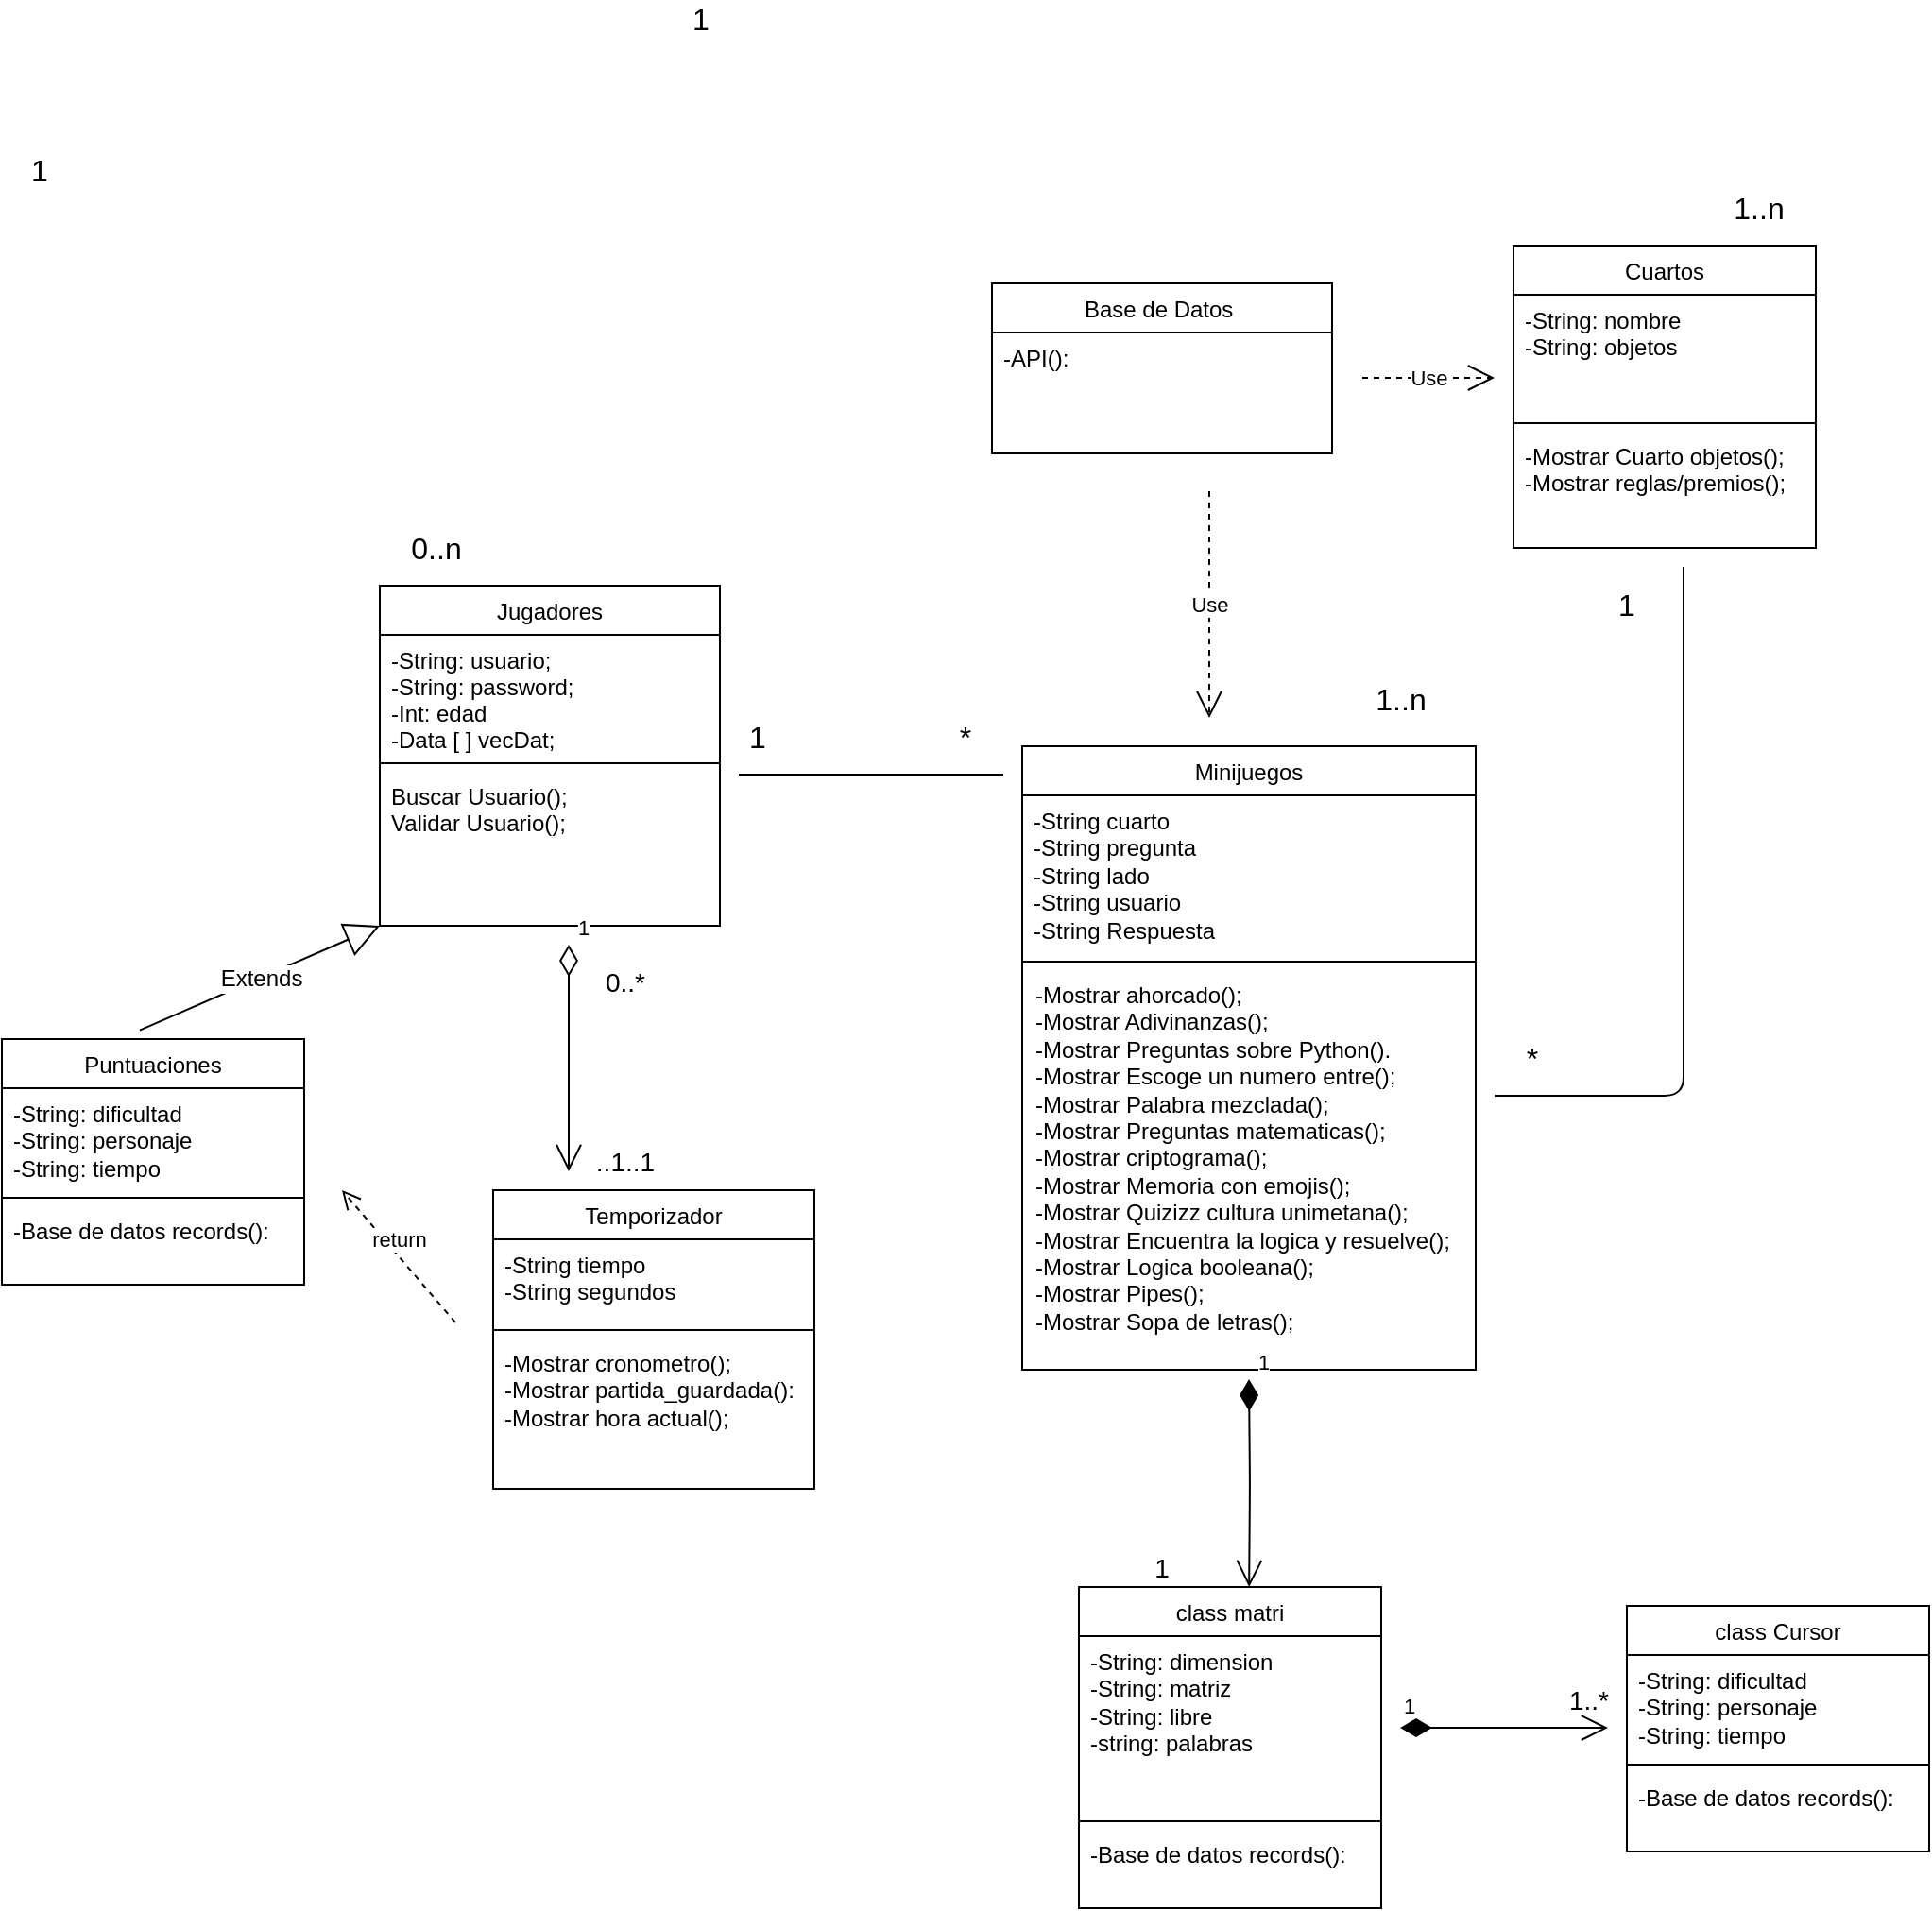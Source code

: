 <mxfile version="14.5.7" type="device"><diagram id="C5RBs43oDa-KdzZeNtuy" name="Page-1"><mxGraphModel dx="2591" dy="2008" grid="1" gridSize="10" guides="1" tooltips="1" connect="1" arrows="1" fold="1" page="1" pageScale="1" pageWidth="827" pageHeight="1169" math="0" shadow="0"><root><mxCell id="WIyWlLk6GJQsqaUBKTNV-0"/><mxCell id="WIyWlLk6GJQsqaUBKTNV-1" parent="WIyWlLk6GJQsqaUBKTNV-0"/><mxCell id="zkfFHV4jXpPFQw0GAbJ--13" value="Minijuegos" style="swimlane;fontStyle=0;align=center;verticalAlign=top;childLayout=stackLayout;horizontal=1;startSize=26;horizontalStack=0;resizeParent=1;resizeLast=0;collapsible=1;marginBottom=0;rounded=0;shadow=0;strokeWidth=1;" parent="WIyWlLk6GJQsqaUBKTNV-1" vertex="1"><mxGeometry x="470" y="245" width="240" height="330" as="geometry"><mxRectangle x="340" y="380" width="170" height="26" as="alternateBounds"/></mxGeometry></mxCell><mxCell id="OSmsDI3j484lQa9rct_s-31" value="-String cuarto&lt;br&gt;-String pregunta&lt;br&gt;-String lado&lt;br&gt;-String usuario&lt;br&gt;-String Respuesta" style="text;html=1;strokeColor=none;fillColor=none;align=left;verticalAlign=top;whiteSpace=wrap;rounded=0;fontSize=12;spacingRight=4;spacingLeft=4;" parent="zkfFHV4jXpPFQw0GAbJ--13" vertex="1"><mxGeometry y="26" width="240" height="84" as="geometry"/></mxCell><mxCell id="OSmsDI3j484lQa9rct_s-32" value="" style="line;strokeWidth=1;fillColor=none;align=left;verticalAlign=middle;spacingTop=-1;spacingLeft=3;spacingRight=3;rotatable=0;labelPosition=right;points=[];portConstraint=eastwest;fontSize=12;html=0;" parent="zkfFHV4jXpPFQw0GAbJ--13" vertex="1"><mxGeometry y="110" width="240" height="8" as="geometry"/></mxCell><mxCell id="OSmsDI3j484lQa9rct_s-30" value="-Mostrar ahorcado();&lt;br&gt;-Mostrar Adivinanzas();&lt;br&gt;-Mostrar Preguntas sobre Python().&lt;br&gt;-Mostrar Escoge un numero entre();&lt;br&gt;-Mostrar Palabra mezclada();&lt;br&gt;-Mostrar Preguntas matematicas();&lt;br&gt;-Mostrar criptograma();&lt;br&gt;-Mostrar Memoria con emojis();&lt;br&gt;-Mostrar Quizizz cultura unimetana();&lt;br&gt;-Mostrar Encuentra la logica y resuelve();&lt;br&gt;-Mostrar Logica booleana();&lt;br&gt;-Mostrar Pipes();&lt;br&gt;-Mostrar Sopa de letras();&lt;br&gt;&lt;br&gt;&lt;br&gt;&lt;br&gt;&lt;br&gt;&lt;br&gt;&lt;br&gt;&lt;br&gt;&lt;br&gt;&amp;nbsp;" style="text;html=1;strokeColor=none;fillColor=none;align=left;verticalAlign=top;whiteSpace=wrap;rounded=0;fontSize=12;spacingRight=4;spacingLeft=5;" parent="zkfFHV4jXpPFQw0GAbJ--13" vertex="1"><mxGeometry y="118" width="240" height="212" as="geometry"/></mxCell><mxCell id="zkfFHV4jXpPFQw0GAbJ--17" value="Jugadores" style="swimlane;fontStyle=0;align=center;verticalAlign=top;childLayout=stackLayout;horizontal=1;startSize=26;horizontalStack=0;resizeParent=1;resizeLast=0;collapsible=1;marginBottom=0;rounded=0;shadow=0;strokeWidth=1;" parent="WIyWlLk6GJQsqaUBKTNV-1" vertex="1"><mxGeometry x="130" y="160" width="180" height="180" as="geometry"><mxRectangle x="550" y="140" width="160" height="26" as="alternateBounds"/></mxGeometry></mxCell><mxCell id="OSmsDI3j484lQa9rct_s-14" value="-String: usuario;&#10;-String: password;&#10;-Int: edad&#10;-Data [ ] vecDat; " style="text;align=left;verticalAlign=top;spacingLeft=4;spacingRight=4;overflow=hidden;rotatable=0;points=[[0,0.5],[1,0.5]];portConstraint=eastwest;" parent="zkfFHV4jXpPFQw0GAbJ--17" vertex="1"><mxGeometry y="26" width="180" height="64" as="geometry"/></mxCell><mxCell id="OSmsDI3j484lQa9rct_s-15" value="" style="line;strokeWidth=1;fillColor=none;align=left;verticalAlign=middle;spacingTop=-1;spacingLeft=3;spacingRight=3;rotatable=0;labelPosition=right;points=[];portConstraint=eastwest;html=0;" parent="zkfFHV4jXpPFQw0GAbJ--17" vertex="1"><mxGeometry y="90" width="180" height="8" as="geometry"/></mxCell><mxCell id="OSmsDI3j484lQa9rct_s-17" value="Buscar Usuario();&#10;Validar Usuario();" style="text;align=left;verticalAlign=top;spacingLeft=4;spacingRight=4;overflow=hidden;rotatable=0;points=[[0,0.5],[1,0.5]];portConstraint=eastwest;" parent="zkfFHV4jXpPFQw0GAbJ--17" vertex="1"><mxGeometry y="98" width="180" height="64" as="geometry"/></mxCell><mxCell id="OSmsDI3j484lQa9rct_s-10" value="Cuartos" style="swimlane;fontStyle=0;align=center;verticalAlign=top;childLayout=stackLayout;horizontal=1;startSize=26;horizontalStack=0;resizeParent=1;resizeLast=0;collapsible=1;marginBottom=0;rounded=0;shadow=0;strokeWidth=1;" parent="WIyWlLk6GJQsqaUBKTNV-1" vertex="1"><mxGeometry x="730" y="-20" width="160" height="160" as="geometry"><mxRectangle x="130" y="380" width="160" height="26" as="alternateBounds"/></mxGeometry></mxCell><mxCell id="OSmsDI3j484lQa9rct_s-55" value="-String: nombre&amp;nbsp;&lt;br&gt;-String: objetos&amp;nbsp;" style="text;html=1;strokeColor=none;fillColor=none;align=left;verticalAlign=top;whiteSpace=wrap;rounded=0;fontSize=12;spacingRight=4;spacingLeft=4;" parent="OSmsDI3j484lQa9rct_s-10" vertex="1"><mxGeometry y="26" width="160" height="64" as="geometry"/></mxCell><mxCell id="OSmsDI3j484lQa9rct_s-56" value="" style="line;strokeWidth=1;fillColor=none;align=left;verticalAlign=middle;spacingTop=-1;spacingLeft=3;spacingRight=3;rotatable=0;labelPosition=right;points=[];portConstraint=eastwest;fontSize=12;html=0;" parent="OSmsDI3j484lQa9rct_s-10" vertex="1"><mxGeometry y="90" width="160" height="8" as="geometry"/></mxCell><mxCell id="OSmsDI3j484lQa9rct_s-57" value="-Mostrar Cuarto objetos();&lt;br&gt;-Mostrar reglas/premios();" style="text;html=1;strokeColor=none;fillColor=none;align=left;verticalAlign=top;whiteSpace=wrap;rounded=0;fontSize=12;spacingRight=4;spacingLeft=4;" parent="OSmsDI3j484lQa9rct_s-10" vertex="1"><mxGeometry y="98" width="160" height="52" as="geometry"/></mxCell><mxCell id="OSmsDI3j484lQa9rct_s-20" value="1" style="text;html=1;strokeColor=none;fillColor=none;align=center;verticalAlign=middle;whiteSpace=wrap;rounded=0;fontSize=16;" parent="WIyWlLk6GJQsqaUBKTNV-1" vertex="1"><mxGeometry x="280" y="-150" width="40" height="20" as="geometry"/></mxCell><mxCell id="OSmsDI3j484lQa9rct_s-22" value="Puntuaciones" style="swimlane;fontStyle=0;align=center;verticalAlign=top;childLayout=stackLayout;horizontal=1;startSize=26;horizontalStack=0;resizeParent=1;resizeLast=0;collapsible=1;marginBottom=0;rounded=0;shadow=0;strokeWidth=1;" parent="WIyWlLk6GJQsqaUBKTNV-1" vertex="1"><mxGeometry x="-70" y="400" width="160" height="130" as="geometry"><mxRectangle x="340" y="380" width="170" height="26" as="alternateBounds"/></mxGeometry></mxCell><mxCell id="OSmsDI3j484lQa9rct_s-24" value="-String: dificultad&lt;br&gt;-String: personaje&lt;br&gt;-String: tiempo" style="text;html=1;strokeColor=none;fillColor=none;align=left;verticalAlign=top;whiteSpace=wrap;rounded=0;fontSize=12;spacingRight=4;spacingLeft=4;" parent="OSmsDI3j484lQa9rct_s-22" vertex="1"><mxGeometry y="26" width="160" height="54" as="geometry"/></mxCell><mxCell id="9XJ_G15AtkJaPKXR2o7i-0" value="" style="line;strokeWidth=1;fillColor=none;align=left;verticalAlign=middle;spacingTop=-1;spacingLeft=3;spacingRight=3;rotatable=0;labelPosition=right;points=[];portConstraint=eastwest;" vertex="1" parent="OSmsDI3j484lQa9rct_s-22"><mxGeometry y="80" width="160" height="8" as="geometry"/></mxCell><mxCell id="9XJ_G15AtkJaPKXR2o7i-1" value="-Base de datos records():" style="text;html=1;strokeColor=none;fillColor=none;align=left;verticalAlign=top;whiteSpace=wrap;rounded=0;spacingRight=4;spacingLeft=4;" vertex="1" parent="OSmsDI3j484lQa9rct_s-22"><mxGeometry y="88" width="160" height="42" as="geometry"/></mxCell><mxCell id="OSmsDI3j484lQa9rct_s-23" value="Extends" style="endArrow=block;endSize=16;endFill=0;html=1;fontSize=12;entryX=0;entryY=1;entryDx=0;entryDy=0;exitX=0.456;exitY=-0.036;exitDx=0;exitDy=0;exitPerimeter=0;" parent="WIyWlLk6GJQsqaUBKTNV-1" source="OSmsDI3j484lQa9rct_s-22" target="zkfFHV4jXpPFQw0GAbJ--17" edge="1"><mxGeometry width="160" relative="1" as="geometry"><mxPoint x="240" y="310" as="sourcePoint"/><mxPoint x="400" y="310" as="targetPoint"/></mxGeometry></mxCell><mxCell id="OSmsDI3j484lQa9rct_s-28" value="0..n" style="text;html=1;strokeColor=none;fillColor=none;align=center;verticalAlign=middle;whiteSpace=wrap;rounded=0;fontSize=16;" parent="WIyWlLk6GJQsqaUBKTNV-1" vertex="1"><mxGeometry x="140" y="130" width="40" height="20" as="geometry"/></mxCell><mxCell id="OSmsDI3j484lQa9rct_s-42" value="Temporizador" style="swimlane;fontStyle=0;align=center;verticalAlign=top;childLayout=stackLayout;horizontal=1;startSize=26;horizontalStack=0;resizeParent=1;resizeLast=0;collapsible=1;marginBottom=0;rounded=0;shadow=0;strokeWidth=1;" parent="WIyWlLk6GJQsqaUBKTNV-1" vertex="1"><mxGeometry x="190" y="480" width="170" height="158" as="geometry"><mxRectangle x="130" y="380" width="160" height="26" as="alternateBounds"/></mxGeometry></mxCell><mxCell id="OSmsDI3j484lQa9rct_s-46" value="-String tiempo&lt;br&gt;-String segundos" style="text;html=1;strokeColor=none;fillColor=none;align=left;verticalAlign=top;whiteSpace=wrap;rounded=0;fontSize=12;spacingRight=4;spacingLeft=4;" parent="OSmsDI3j484lQa9rct_s-42" vertex="1"><mxGeometry y="26" width="170" height="44" as="geometry"/></mxCell><mxCell id="OSmsDI3j484lQa9rct_s-47" value="" style="line;strokeWidth=1;fillColor=none;align=left;verticalAlign=middle;spacingTop=-1;spacingLeft=3;spacingRight=3;rotatable=0;labelPosition=right;points=[];portConstraint=eastwest;fontSize=12;html=0;" parent="OSmsDI3j484lQa9rct_s-42" vertex="1"><mxGeometry y="70" width="170" height="8" as="geometry"/></mxCell><mxCell id="OSmsDI3j484lQa9rct_s-48" value="-Mostrar cronometro();&lt;br&gt;-Mostrar partida_guardada():&amp;nbsp;&lt;br&gt;-Mostrar hora actual();" style="text;html=1;strokeColor=none;fillColor=none;align=left;verticalAlign=top;whiteSpace=wrap;rounded=0;fontSize=12;spacingRight=4;spacingLeft=4;" parent="OSmsDI3j484lQa9rct_s-42" vertex="1"><mxGeometry y="78" width="170" height="72" as="geometry"/></mxCell><mxCell id="9XJ_G15AtkJaPKXR2o7i-4" value="Base de Datos " style="swimlane;fontStyle=0;align=center;verticalAlign=top;childLayout=stackLayout;horizontal=1;startSize=26;horizontalStack=0;resizeParent=1;resizeLast=0;collapsible=1;marginBottom=0;rounded=0;shadow=0;strokeWidth=1;" vertex="1" parent="WIyWlLk6GJQsqaUBKTNV-1"><mxGeometry x="454" width="180" height="90" as="geometry"><mxRectangle x="550" y="140" width="160" height="26" as="alternateBounds"/></mxGeometry></mxCell><mxCell id="9XJ_G15AtkJaPKXR2o7i-5" value="-API():" style="text;align=left;verticalAlign=top;spacingLeft=4;spacingRight=4;overflow=hidden;rotatable=0;points=[[0,0.5],[1,0.5]];portConstraint=eastwest;" vertex="1" parent="9XJ_G15AtkJaPKXR2o7i-4"><mxGeometry y="26" width="180" height="64" as="geometry"/></mxCell><mxCell id="9XJ_G15AtkJaPKXR2o7i-8" value="Use" style="endArrow=open;endSize=12;dashed=1;html=1;" edge="1" parent="WIyWlLk6GJQsqaUBKTNV-1"><mxGeometry width="160" relative="1" as="geometry"><mxPoint x="650" y="50" as="sourcePoint"/><mxPoint x="720" y="50" as="targetPoint"/></mxGeometry></mxCell><mxCell id="9XJ_G15AtkJaPKXR2o7i-12" value="1..n" style="text;html=1;strokeColor=none;fillColor=none;align=center;verticalAlign=middle;rounded=0;fontSize=16;" vertex="1" parent="WIyWlLk6GJQsqaUBKTNV-1"><mxGeometry x="650" y="210" width="40" height="20" as="geometry"/></mxCell><mxCell id="9XJ_G15AtkJaPKXR2o7i-13" value="1" style="text;html=1;strokeColor=none;fillColor=none;align=center;verticalAlign=middle;whiteSpace=wrap;rounded=0;fontSize=16;" vertex="1" parent="WIyWlLk6GJQsqaUBKTNV-1"><mxGeometry x="-70" y="-70" width="40" height="20" as="geometry"/></mxCell><mxCell id="9XJ_G15AtkJaPKXR2o7i-14" value="1..n" style="text;html=1;strokeColor=none;fillColor=none;align=center;verticalAlign=middle;whiteSpace=wrap;rounded=0;fontSize=16;" vertex="1" parent="WIyWlLk6GJQsqaUBKTNV-1"><mxGeometry x="840" y="-50" width="40" height="20" as="geometry"/></mxCell><mxCell id="9XJ_G15AtkJaPKXR2o7i-15" value="Use" style="endArrow=open;endSize=12;dashed=1;html=1;" edge="1" parent="WIyWlLk6GJQsqaUBKTNV-1"><mxGeometry width="160" relative="1" as="geometry"><mxPoint x="569" y="110" as="sourcePoint"/><mxPoint x="569" y="230" as="targetPoint"/></mxGeometry></mxCell><mxCell id="9XJ_G15AtkJaPKXR2o7i-21" value="" style="endArrow=none;html=1;edgeStyle=orthogonalEdgeStyle;" edge="1" parent="WIyWlLk6GJQsqaUBKTNV-1"><mxGeometry relative="1" as="geometry"><mxPoint x="720" y="430" as="sourcePoint"/><mxPoint x="820" y="150" as="targetPoint"/><Array as="points"><mxPoint x="820" y="430"/><mxPoint x="820" y="160"/></Array></mxGeometry></mxCell><mxCell id="9XJ_G15AtkJaPKXR2o7i-24" value="*" style="text;html=1;strokeColor=none;fillColor=none;align=center;verticalAlign=middle;whiteSpace=wrap;rounded=0;fontSize=16;" vertex="1" parent="WIyWlLk6GJQsqaUBKTNV-1"><mxGeometry x="720" y="400" width="40" height="20" as="geometry"/></mxCell><mxCell id="9XJ_G15AtkJaPKXR2o7i-25" value="1" style="text;html=1;strokeColor=none;fillColor=none;align=center;verticalAlign=middle;whiteSpace=wrap;rounded=0;fontSize=16;" vertex="1" parent="WIyWlLk6GJQsqaUBKTNV-1"><mxGeometry x="770" y="160" width="40" height="20" as="geometry"/></mxCell><mxCell id="9XJ_G15AtkJaPKXR2o7i-28" value="" style="endArrow=none;html=1;edgeStyle=orthogonalEdgeStyle;" edge="1" parent="WIyWlLk6GJQsqaUBKTNV-1"><mxGeometry relative="1" as="geometry"><mxPoint x="320" y="260" as="sourcePoint"/><mxPoint x="460" y="260" as="targetPoint"/></mxGeometry></mxCell><mxCell id="9XJ_G15AtkJaPKXR2o7i-33" value="1" style="text;html=1;strokeColor=none;fillColor=none;align=center;verticalAlign=middle;whiteSpace=wrap;rounded=0;fontSize=16;" vertex="1" parent="WIyWlLk6GJQsqaUBKTNV-1"><mxGeometry x="310" y="230" width="40" height="20" as="geometry"/></mxCell><mxCell id="9XJ_G15AtkJaPKXR2o7i-34" value="*" style="text;html=1;strokeColor=none;fillColor=none;align=center;verticalAlign=middle;whiteSpace=wrap;rounded=0;fontSize=16;" vertex="1" parent="WIyWlLk6GJQsqaUBKTNV-1"><mxGeometry x="420" y="230" width="40" height="20" as="geometry"/></mxCell><mxCell id="9XJ_G15AtkJaPKXR2o7i-35" value="return" style="html=1;verticalAlign=bottom;endArrow=open;dashed=1;endSize=8;" edge="1" parent="WIyWlLk6GJQsqaUBKTNV-1"><mxGeometry relative="1" as="geometry"><mxPoint x="170" y="550" as="sourcePoint"/><mxPoint x="110" y="480" as="targetPoint"/></mxGeometry></mxCell><mxCell id="9XJ_G15AtkJaPKXR2o7i-36" value="class matri" style="swimlane;fontStyle=0;align=center;verticalAlign=top;childLayout=stackLayout;horizontal=1;startSize=26;horizontalStack=0;resizeParent=1;resizeLast=0;collapsible=1;marginBottom=0;rounded=0;shadow=0;strokeWidth=1;" vertex="1" parent="WIyWlLk6GJQsqaUBKTNV-1"><mxGeometry x="500" y="690" width="160" height="170" as="geometry"><mxRectangle x="340" y="380" width="170" height="26" as="alternateBounds"/></mxGeometry></mxCell><mxCell id="9XJ_G15AtkJaPKXR2o7i-37" value="-String: dimension&lt;br&gt;-String: matriz&lt;br&gt;-String: libre&lt;br&gt;-string: palabras" style="text;html=1;strokeColor=none;fillColor=none;align=left;verticalAlign=top;whiteSpace=wrap;rounded=0;fontSize=12;spacingRight=4;spacingLeft=4;" vertex="1" parent="9XJ_G15AtkJaPKXR2o7i-36"><mxGeometry y="26" width="160" height="94" as="geometry"/></mxCell><mxCell id="9XJ_G15AtkJaPKXR2o7i-38" value="" style="line;strokeWidth=1;fillColor=none;align=left;verticalAlign=middle;spacingTop=-1;spacingLeft=3;spacingRight=3;rotatable=0;labelPosition=right;points=[];portConstraint=eastwest;" vertex="1" parent="9XJ_G15AtkJaPKXR2o7i-36"><mxGeometry y="120" width="160" height="8" as="geometry"/></mxCell><mxCell id="9XJ_G15AtkJaPKXR2o7i-39" value="-Base de datos records():" style="text;html=1;strokeColor=none;fillColor=none;align=left;verticalAlign=top;whiteSpace=wrap;rounded=0;spacingRight=4;spacingLeft=4;" vertex="1" parent="9XJ_G15AtkJaPKXR2o7i-36"><mxGeometry y="128" width="160" height="42" as="geometry"/></mxCell><mxCell id="9XJ_G15AtkJaPKXR2o7i-44" value="class Cursor" style="swimlane;fontStyle=0;align=center;verticalAlign=top;childLayout=stackLayout;horizontal=1;startSize=26;horizontalStack=0;resizeParent=1;resizeLast=0;collapsible=1;marginBottom=0;rounded=0;shadow=0;strokeWidth=1;" vertex="1" parent="WIyWlLk6GJQsqaUBKTNV-1"><mxGeometry x="790" y="700" width="160" height="130" as="geometry"><mxRectangle x="340" y="380" width="170" height="26" as="alternateBounds"/></mxGeometry></mxCell><mxCell id="9XJ_G15AtkJaPKXR2o7i-45" value="-String: dificultad&lt;br&gt;-String: personaje&lt;br&gt;-String: tiempo" style="text;html=1;strokeColor=none;fillColor=none;align=left;verticalAlign=top;whiteSpace=wrap;rounded=0;fontSize=12;spacingRight=4;spacingLeft=4;" vertex="1" parent="9XJ_G15AtkJaPKXR2o7i-44"><mxGeometry y="26" width="160" height="54" as="geometry"/></mxCell><mxCell id="9XJ_G15AtkJaPKXR2o7i-46" value="" style="line;strokeWidth=1;fillColor=none;align=left;verticalAlign=middle;spacingTop=-1;spacingLeft=3;spacingRight=3;rotatable=0;labelPosition=right;points=[];portConstraint=eastwest;" vertex="1" parent="9XJ_G15AtkJaPKXR2o7i-44"><mxGeometry y="80" width="160" height="8" as="geometry"/></mxCell><mxCell id="9XJ_G15AtkJaPKXR2o7i-47" value="-Base de datos records():" style="text;html=1;strokeColor=none;fillColor=none;align=left;verticalAlign=top;whiteSpace=wrap;rounded=0;spacingRight=4;spacingLeft=4;" vertex="1" parent="9XJ_G15AtkJaPKXR2o7i-44"><mxGeometry y="88" width="160" height="42" as="geometry"/></mxCell><mxCell id="9XJ_G15AtkJaPKXR2o7i-52" value="1" style="endArrow=open;html=1;endSize=12;startArrow=diamondThin;startSize=14;startFill=1;edgeStyle=orthogonalEdgeStyle;align=left;verticalAlign=bottom;" edge="1" parent="WIyWlLk6GJQsqaUBKTNV-1"><mxGeometry x="-1" y="3" relative="1" as="geometry"><mxPoint x="670" y="764.53" as="sourcePoint"/><mxPoint x="780" y="764.53" as="targetPoint"/><Array as="points"><mxPoint x="760" y="764.2"/><mxPoint x="760" y="764.2"/></Array></mxGeometry></mxCell><mxCell id="9XJ_G15AtkJaPKXR2o7i-53" value="1" style="endArrow=open;html=1;endSize=12;startArrow=diamondThin;startSize=14;startFill=0;edgeStyle=orthogonalEdgeStyle;align=left;verticalAlign=bottom;" edge="1" parent="WIyWlLk6GJQsqaUBKTNV-1"><mxGeometry x="-1" y="3" relative="1" as="geometry"><mxPoint x="230" y="350" as="sourcePoint"/><mxPoint x="230" y="470" as="targetPoint"/><Array as="points"><mxPoint x="230" y="420"/></Array></mxGeometry></mxCell><mxCell id="9XJ_G15AtkJaPKXR2o7i-54" value="..1..1" style="text;html=1;strokeColor=none;fillColor=none;align=center;verticalAlign=middle;whiteSpace=wrap;rounded=0;fontSize=14;" vertex="1" parent="WIyWlLk6GJQsqaUBKTNV-1"><mxGeometry x="240" y="455" width="40" height="20" as="geometry"/></mxCell><mxCell id="9XJ_G15AtkJaPKXR2o7i-55" value="0..*" style="text;html=1;strokeColor=none;fillColor=none;align=center;verticalAlign=middle;whiteSpace=wrap;rounded=0;fontSize=14;" vertex="1" parent="WIyWlLk6GJQsqaUBKTNV-1"><mxGeometry x="240" y="360" width="40" height="20" as="geometry"/></mxCell><mxCell id="9XJ_G15AtkJaPKXR2o7i-59" value="1..*" style="text;html=1;strokeColor=none;fillColor=none;align=center;verticalAlign=middle;whiteSpace=wrap;rounded=0;fontSize=14;" vertex="1" parent="WIyWlLk6GJQsqaUBKTNV-1"><mxGeometry x="750" y="740" width="40" height="20" as="geometry"/></mxCell><mxCell id="9XJ_G15AtkJaPKXR2o7i-60" value="1" style="text;html=1;strokeColor=none;fillColor=none;align=center;verticalAlign=middle;whiteSpace=wrap;rounded=0;fontSize=14;" vertex="1" parent="WIyWlLk6GJQsqaUBKTNV-1"><mxGeometry x="524" y="670" width="40" height="20" as="geometry"/></mxCell><mxCell id="9XJ_G15AtkJaPKXR2o7i-61" value="1" style="endArrow=open;html=1;endSize=12;startArrow=diamondThin;startSize=14;startFill=1;edgeStyle=orthogonalEdgeStyle;align=left;verticalAlign=bottom;entryX=0.563;entryY=0;entryDx=0;entryDy=0;entryPerimeter=0;" edge="1" parent="WIyWlLk6GJQsqaUBKTNV-1" target="9XJ_G15AtkJaPKXR2o7i-36"><mxGeometry x="-1" y="3" relative="1" as="geometry"><mxPoint x="590" y="580" as="sourcePoint"/><mxPoint x="680" y="610.0" as="targetPoint"/></mxGeometry></mxCell></root></mxGraphModel></diagram></mxfile>
